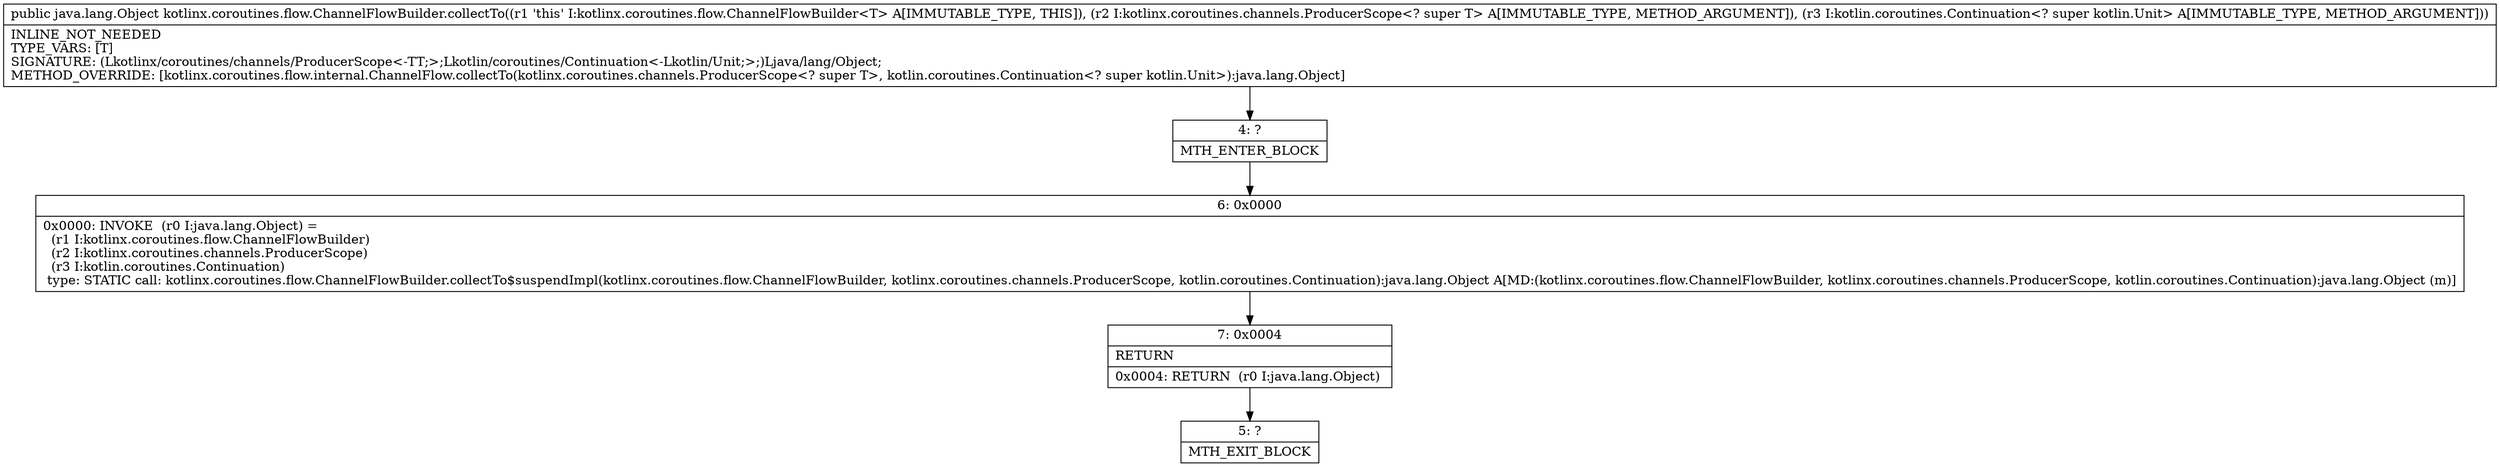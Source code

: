 digraph "CFG forkotlinx.coroutines.flow.ChannelFlowBuilder.collectTo(Lkotlinx\/coroutines\/channels\/ProducerScope;Lkotlin\/coroutines\/Continuation;)Ljava\/lang\/Object;" {
Node_4 [shape=record,label="{4\:\ ?|MTH_ENTER_BLOCK\l}"];
Node_6 [shape=record,label="{6\:\ 0x0000|0x0000: INVOKE  (r0 I:java.lang.Object) = \l  (r1 I:kotlinx.coroutines.flow.ChannelFlowBuilder)\l  (r2 I:kotlinx.coroutines.channels.ProducerScope)\l  (r3 I:kotlin.coroutines.Continuation)\l type: STATIC call: kotlinx.coroutines.flow.ChannelFlowBuilder.collectTo$suspendImpl(kotlinx.coroutines.flow.ChannelFlowBuilder, kotlinx.coroutines.channels.ProducerScope, kotlin.coroutines.Continuation):java.lang.Object A[MD:(kotlinx.coroutines.flow.ChannelFlowBuilder, kotlinx.coroutines.channels.ProducerScope, kotlin.coroutines.Continuation):java.lang.Object (m)]\l}"];
Node_7 [shape=record,label="{7\:\ 0x0004|RETURN\l|0x0004: RETURN  (r0 I:java.lang.Object) \l}"];
Node_5 [shape=record,label="{5\:\ ?|MTH_EXIT_BLOCK\l}"];
MethodNode[shape=record,label="{public java.lang.Object kotlinx.coroutines.flow.ChannelFlowBuilder.collectTo((r1 'this' I:kotlinx.coroutines.flow.ChannelFlowBuilder\<T\> A[IMMUTABLE_TYPE, THIS]), (r2 I:kotlinx.coroutines.channels.ProducerScope\<? super T\> A[IMMUTABLE_TYPE, METHOD_ARGUMENT]), (r3 I:kotlin.coroutines.Continuation\<? super kotlin.Unit\> A[IMMUTABLE_TYPE, METHOD_ARGUMENT]))  | INLINE_NOT_NEEDED\lTYPE_VARS: [T]\lSIGNATURE: (Lkotlinx\/coroutines\/channels\/ProducerScope\<\-TT;\>;Lkotlin\/coroutines\/Continuation\<\-Lkotlin\/Unit;\>;)Ljava\/lang\/Object;\lMETHOD_OVERRIDE: [kotlinx.coroutines.flow.internal.ChannelFlow.collectTo(kotlinx.coroutines.channels.ProducerScope\<? super T\>, kotlin.coroutines.Continuation\<? super kotlin.Unit\>):java.lang.Object]\l}"];
MethodNode -> Node_4;Node_4 -> Node_6;
Node_6 -> Node_7;
Node_7 -> Node_5;
}

